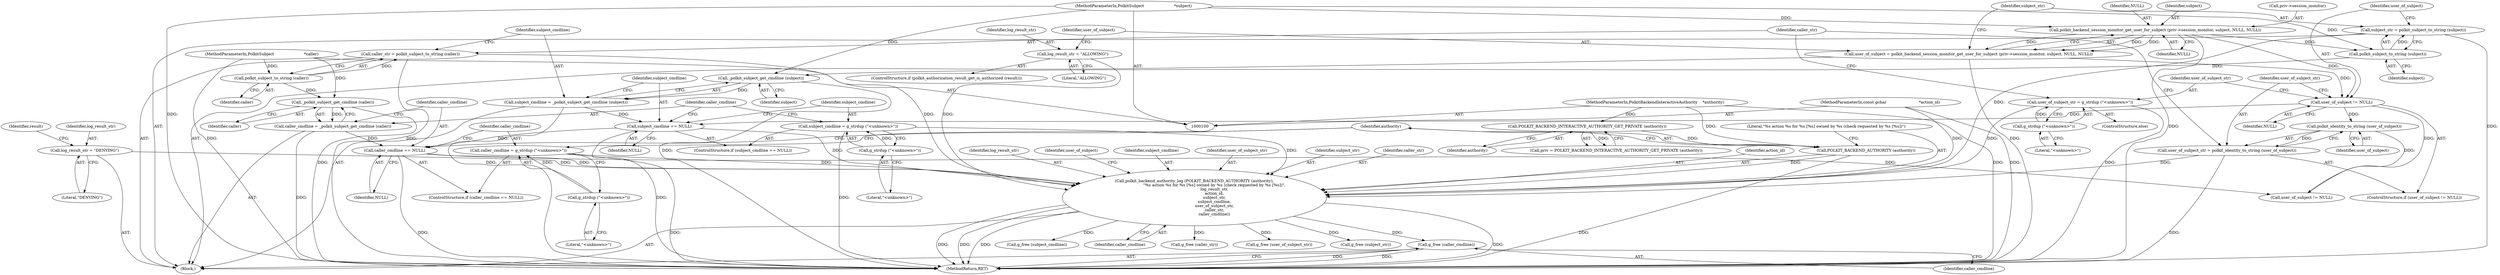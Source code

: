digraph "0_polkit_bc7ffad53643a9c80231fc41f5582d6a8931c32c@API" {
"1000207" [label="(Call,g_free (caller_cmdline))"];
"1000182" [label="(Call,polkit_backend_authority_log (POLKIT_BACKEND_AUTHORITY (authority),\n                                \"%s action %s for %s [%s] owned by %s (check requested by %s [%s])\",\n                                log_result_str,\n                                action_id,\n                                subject_str,\n                                subject_cmdline,\n                                user_of_subject_str,\n                                caller_str,\n                                caller_cmdline))"];
"1000183" [label="(Call,POLKIT_BACKEND_AUTHORITY (authority))"];
"1000117" [label="(Call,POLKIT_BACKEND_INTERACTIVE_AUTHORITY_GET_PRIVATE (authority))"];
"1000101" [label="(MethodParameterIn,PolkitBackendInteractiveAuthority    *authority)"];
"1000125" [label="(Call,log_result_str = \"ALLOWING\")"];
"1000119" [label="(Call,log_result_str = \"DENYING\")"];
"1000102" [label="(MethodParameterIn,const gchar                          *action_id)"];
"1000137" [label="(Call,subject_str = polkit_subject_to_string (subject))"];
"1000139" [label="(Call,polkit_subject_to_string (subject))"];
"1000130" [label="(Call,polkit_backend_session_monitor_get_user_for_subject (priv->session_monitor, subject, NULL, NULL))"];
"1000103" [label="(MethodParameterIn,PolkitSubject                        *subject)"];
"1000163" [label="(Call,subject_cmdline == NULL)"];
"1000158" [label="(Call,subject_cmdline = _polkit_subject_get_cmdline (subject))"];
"1000160" [label="(Call,_polkit_subject_get_cmdline (subject))"];
"1000142" [label="(Call,user_of_subject != NULL)"];
"1000128" [label="(Call,user_of_subject = polkit_backend_session_monitor_get_user_for_subject (priv->session_monitor, subject, NULL, NULL))"];
"1000166" [label="(Call,subject_cmdline = g_strdup (\"<unknown>\"))"];
"1000168" [label="(Call,g_strdup (\"<unknown>\"))"];
"1000150" [label="(Call,user_of_subject_str = g_strdup (\"<unknown>\"))"];
"1000152" [label="(Call,g_strdup (\"<unknown>\"))"];
"1000145" [label="(Call,user_of_subject_str = polkit_identity_to_string (user_of_subject))"];
"1000147" [label="(Call,polkit_identity_to_string (user_of_subject))"];
"1000154" [label="(Call,caller_str = polkit_subject_to_string (caller))"];
"1000156" [label="(Call,polkit_subject_to_string (caller))"];
"1000104" [label="(MethodParameterIn,PolkitSubject                        *caller)"];
"1000178" [label="(Call,caller_cmdline = g_strdup (\"<unknown>\"))"];
"1000180" [label="(Call,g_strdup (\"<unknown>\"))"];
"1000175" [label="(Call,caller_cmdline == NULL)"];
"1000170" [label="(Call,caller_cmdline = _polkit_subject_get_cmdline (caller))"];
"1000172" [label="(Call,_polkit_subject_get_cmdline (caller))"];
"1000182" [label="(Call,polkit_backend_authority_log (POLKIT_BACKEND_AUTHORITY (authority),\n                                \"%s action %s for %s [%s] owned by %s (check requested by %s [%s])\",\n                                log_result_str,\n                                action_id,\n                                subject_str,\n                                subject_cmdline,\n                                user_of_subject_str,\n                                caller_str,\n                                caller_cmdline))"];
"1000128" [label="(Call,user_of_subject = polkit_backend_session_monitor_get_user_for_subject (priv->session_monitor, subject, NULL, NULL))"];
"1000151" [label="(Identifier,user_of_subject_str)"];
"1000186" [label="(Identifier,log_result_str)"];
"1000137" [label="(Call,subject_str = polkit_subject_to_string (subject))"];
"1000117" [label="(Call,POLKIT_BACKEND_INTERACTIVE_AUTHORITY_GET_PRIVATE (authority))"];
"1000141" [label="(ControlStructure,if (user_of_subject != NULL))"];
"1000156" [label="(Call,polkit_subject_to_string (caller))"];
"1000118" [label="(Identifier,authority)"];
"1000146" [label="(Identifier,user_of_subject_str)"];
"1000124" [label="(Identifier,result)"];
"1000178" [label="(Call,caller_cmdline = g_strdup (\"<unknown>\"))"];
"1000162" [label="(ControlStructure,if (subject_cmdline == NULL))"];
"1000195" [label="(Identifier,user_of_subject)"];
"1000154" [label="(Call,caller_str = polkit_subject_to_string (caller))"];
"1000115" [label="(Call,priv = POLKIT_BACKEND_INTERACTIVE_AUTHORITY_GET_PRIVATE (authority))"];
"1000179" [label="(Identifier,caller_cmdline)"];
"1000176" [label="(Identifier,caller_cmdline)"];
"1000170" [label="(Call,caller_cmdline = _polkit_subject_get_cmdline (caller))"];
"1000145" [label="(Call,user_of_subject_str = polkit_identity_to_string (user_of_subject))"];
"1000209" [label="(MethodReturn,RET)"];
"1000144" [label="(Identifier,NULL)"];
"1000126" [label="(Identifier,log_result_str)"];
"1000177" [label="(Identifier,NULL)"];
"1000143" [label="(Identifier,user_of_subject)"];
"1000167" [label="(Identifier,subject_cmdline)"];
"1000205" [label="(Call,g_free (subject_cmdline))"];
"1000171" [label="(Identifier,caller_cmdline)"];
"1000189" [label="(Identifier,subject_cmdline)"];
"1000120" [label="(Identifier,log_result_str)"];
"1000161" [label="(Identifier,subject)"];
"1000142" [label="(Call,user_of_subject != NULL)"];
"1000164" [label="(Identifier,subject_cmdline)"];
"1000119" [label="(Call,log_result_str = \"DENYING\")"];
"1000136" [label="(Identifier,NULL)"];
"1000160" [label="(Call,_polkit_subject_get_cmdline (subject))"];
"1000169" [label="(Literal,\"<unknown>\")"];
"1000168" [label="(Call,g_strdup (\"<unknown>\"))"];
"1000102" [label="(MethodParameterIn,const gchar                          *action_id)"];
"1000149" [label="(ControlStructure,else)"];
"1000192" [label="(Identifier,caller_cmdline)"];
"1000175" [label="(Call,caller_cmdline == NULL)"];
"1000122" [label="(ControlStructure,if (polkit_authorization_result_get_is_authorized (result)))"];
"1000130" [label="(Call,polkit_backend_session_monitor_get_user_for_subject (priv->session_monitor, subject, NULL, NULL))"];
"1000155" [label="(Identifier,caller_str)"];
"1000157" [label="(Identifier,caller)"];
"1000104" [label="(MethodParameterIn,PolkitSubject                        *caller)"];
"1000190" [label="(Identifier,user_of_subject_str)"];
"1000101" [label="(MethodParameterIn,PolkitBackendInteractiveAuthority    *authority)"];
"1000148" [label="(Identifier,user_of_subject)"];
"1000147" [label="(Call,polkit_identity_to_string (user_of_subject))"];
"1000183" [label="(Call,POLKIT_BACKEND_AUTHORITY (authority))"];
"1000153" [label="(Literal,\"<unknown>\")"];
"1000131" [label="(Call,priv->session_monitor)"];
"1000127" [label="(Literal,\"ALLOWING\")"];
"1000103" [label="(MethodParameterIn,PolkitSubject                        *subject)"];
"1000106" [label="(Block,)"];
"1000134" [label="(Identifier,subject)"];
"1000152" [label="(Call,g_strdup (\"<unknown>\"))"];
"1000174" [label="(ControlStructure,if (caller_cmdline == NULL))"];
"1000150" [label="(Call,user_of_subject_str = g_strdup (\"<unknown>\"))"];
"1000158" [label="(Call,subject_cmdline = _polkit_subject_get_cmdline (subject))"];
"1000208" [label="(Identifier,caller_cmdline)"];
"1000121" [label="(Literal,\"DENYING\")"];
"1000139" [label="(Call,polkit_subject_to_string (subject))"];
"1000166" [label="(Call,subject_cmdline = g_strdup (\"<unknown>\"))"];
"1000188" [label="(Identifier,subject_str)"];
"1000191" [label="(Identifier,caller_str)"];
"1000194" [label="(Call,user_of_subject != NULL)"];
"1000180" [label="(Call,g_strdup (\"<unknown>\"))"];
"1000140" [label="(Identifier,subject)"];
"1000165" [label="(Identifier,NULL)"];
"1000184" [label="(Identifier,authority)"];
"1000138" [label="(Identifier,subject_str)"];
"1000135" [label="(Identifier,NULL)"];
"1000203" [label="(Call,g_free (caller_str))"];
"1000129" [label="(Identifier,user_of_subject)"];
"1000207" [label="(Call,g_free (caller_cmdline))"];
"1000159" [label="(Identifier,subject_cmdline)"];
"1000187" [label="(Identifier,action_id)"];
"1000125" [label="(Call,log_result_str = \"ALLOWING\")"];
"1000163" [label="(Call,subject_cmdline == NULL)"];
"1000201" [label="(Call,g_free (user_of_subject_str))"];
"1000173" [label="(Identifier,caller)"];
"1000172" [label="(Call,_polkit_subject_get_cmdline (caller))"];
"1000185" [label="(Literal,\"%s action %s for %s [%s] owned by %s (check requested by %s [%s])\")"];
"1000199" [label="(Call,g_free (subject_str))"];
"1000181" [label="(Literal,\"<unknown>\")"];
"1000207" -> "1000106"  [label="AST: "];
"1000207" -> "1000208"  [label="CFG: "];
"1000208" -> "1000207"  [label="AST: "];
"1000209" -> "1000207"  [label="CFG: "];
"1000207" -> "1000209"  [label="DDG: "];
"1000207" -> "1000209"  [label="DDG: "];
"1000182" -> "1000207"  [label="DDG: "];
"1000182" -> "1000106"  [label="AST: "];
"1000182" -> "1000192"  [label="CFG: "];
"1000183" -> "1000182"  [label="AST: "];
"1000185" -> "1000182"  [label="AST: "];
"1000186" -> "1000182"  [label="AST: "];
"1000187" -> "1000182"  [label="AST: "];
"1000188" -> "1000182"  [label="AST: "];
"1000189" -> "1000182"  [label="AST: "];
"1000190" -> "1000182"  [label="AST: "];
"1000191" -> "1000182"  [label="AST: "];
"1000192" -> "1000182"  [label="AST: "];
"1000195" -> "1000182"  [label="CFG: "];
"1000182" -> "1000209"  [label="DDG: "];
"1000182" -> "1000209"  [label="DDG: "];
"1000182" -> "1000209"  [label="DDG: "];
"1000182" -> "1000209"  [label="DDG: "];
"1000183" -> "1000182"  [label="DDG: "];
"1000125" -> "1000182"  [label="DDG: "];
"1000119" -> "1000182"  [label="DDG: "];
"1000102" -> "1000182"  [label="DDG: "];
"1000137" -> "1000182"  [label="DDG: "];
"1000163" -> "1000182"  [label="DDG: "];
"1000166" -> "1000182"  [label="DDG: "];
"1000150" -> "1000182"  [label="DDG: "];
"1000145" -> "1000182"  [label="DDG: "];
"1000154" -> "1000182"  [label="DDG: "];
"1000178" -> "1000182"  [label="DDG: "];
"1000175" -> "1000182"  [label="DDG: "];
"1000182" -> "1000199"  [label="DDG: "];
"1000182" -> "1000201"  [label="DDG: "];
"1000182" -> "1000203"  [label="DDG: "];
"1000182" -> "1000205"  [label="DDG: "];
"1000183" -> "1000184"  [label="CFG: "];
"1000184" -> "1000183"  [label="AST: "];
"1000185" -> "1000183"  [label="CFG: "];
"1000183" -> "1000209"  [label="DDG: "];
"1000117" -> "1000183"  [label="DDG: "];
"1000101" -> "1000183"  [label="DDG: "];
"1000117" -> "1000115"  [label="AST: "];
"1000117" -> "1000118"  [label="CFG: "];
"1000118" -> "1000117"  [label="AST: "];
"1000115" -> "1000117"  [label="CFG: "];
"1000117" -> "1000115"  [label="DDG: "];
"1000101" -> "1000117"  [label="DDG: "];
"1000101" -> "1000100"  [label="AST: "];
"1000101" -> "1000209"  [label="DDG: "];
"1000125" -> "1000122"  [label="AST: "];
"1000125" -> "1000127"  [label="CFG: "];
"1000126" -> "1000125"  [label="AST: "];
"1000127" -> "1000125"  [label="AST: "];
"1000129" -> "1000125"  [label="CFG: "];
"1000119" -> "1000106"  [label="AST: "];
"1000119" -> "1000121"  [label="CFG: "];
"1000120" -> "1000119"  [label="AST: "];
"1000121" -> "1000119"  [label="AST: "];
"1000124" -> "1000119"  [label="CFG: "];
"1000102" -> "1000100"  [label="AST: "];
"1000102" -> "1000209"  [label="DDG: "];
"1000137" -> "1000106"  [label="AST: "];
"1000137" -> "1000139"  [label="CFG: "];
"1000138" -> "1000137"  [label="AST: "];
"1000139" -> "1000137"  [label="AST: "];
"1000143" -> "1000137"  [label="CFG: "];
"1000137" -> "1000209"  [label="DDG: "];
"1000139" -> "1000137"  [label="DDG: "];
"1000139" -> "1000140"  [label="CFG: "];
"1000140" -> "1000139"  [label="AST: "];
"1000130" -> "1000139"  [label="DDG: "];
"1000103" -> "1000139"  [label="DDG: "];
"1000139" -> "1000160"  [label="DDG: "];
"1000130" -> "1000128"  [label="AST: "];
"1000130" -> "1000136"  [label="CFG: "];
"1000131" -> "1000130"  [label="AST: "];
"1000134" -> "1000130"  [label="AST: "];
"1000135" -> "1000130"  [label="AST: "];
"1000136" -> "1000130"  [label="AST: "];
"1000128" -> "1000130"  [label="CFG: "];
"1000130" -> "1000209"  [label="DDG: "];
"1000130" -> "1000128"  [label="DDG: "];
"1000130" -> "1000128"  [label="DDG: "];
"1000130" -> "1000128"  [label="DDG: "];
"1000103" -> "1000130"  [label="DDG: "];
"1000130" -> "1000142"  [label="DDG: "];
"1000103" -> "1000100"  [label="AST: "];
"1000103" -> "1000209"  [label="DDG: "];
"1000103" -> "1000160"  [label="DDG: "];
"1000163" -> "1000162"  [label="AST: "];
"1000163" -> "1000165"  [label="CFG: "];
"1000164" -> "1000163"  [label="AST: "];
"1000165" -> "1000163"  [label="AST: "];
"1000167" -> "1000163"  [label="CFG: "];
"1000171" -> "1000163"  [label="CFG: "];
"1000163" -> "1000209"  [label="DDG: "];
"1000158" -> "1000163"  [label="DDG: "];
"1000142" -> "1000163"  [label="DDG: "];
"1000163" -> "1000175"  [label="DDG: "];
"1000158" -> "1000106"  [label="AST: "];
"1000158" -> "1000160"  [label="CFG: "];
"1000159" -> "1000158"  [label="AST: "];
"1000160" -> "1000158"  [label="AST: "];
"1000164" -> "1000158"  [label="CFG: "];
"1000158" -> "1000209"  [label="DDG: "];
"1000160" -> "1000158"  [label="DDG: "];
"1000160" -> "1000161"  [label="CFG: "];
"1000161" -> "1000160"  [label="AST: "];
"1000160" -> "1000209"  [label="DDG: "];
"1000142" -> "1000141"  [label="AST: "];
"1000142" -> "1000144"  [label="CFG: "];
"1000143" -> "1000142"  [label="AST: "];
"1000144" -> "1000142"  [label="AST: "];
"1000146" -> "1000142"  [label="CFG: "];
"1000151" -> "1000142"  [label="CFG: "];
"1000128" -> "1000142"  [label="DDG: "];
"1000142" -> "1000147"  [label="DDG: "];
"1000142" -> "1000194"  [label="DDG: "];
"1000128" -> "1000106"  [label="AST: "];
"1000129" -> "1000128"  [label="AST: "];
"1000138" -> "1000128"  [label="CFG: "];
"1000128" -> "1000209"  [label="DDG: "];
"1000166" -> "1000162"  [label="AST: "];
"1000166" -> "1000168"  [label="CFG: "];
"1000167" -> "1000166"  [label="AST: "];
"1000168" -> "1000166"  [label="AST: "];
"1000171" -> "1000166"  [label="CFG: "];
"1000166" -> "1000209"  [label="DDG: "];
"1000168" -> "1000166"  [label="DDG: "];
"1000168" -> "1000169"  [label="CFG: "];
"1000169" -> "1000168"  [label="AST: "];
"1000150" -> "1000149"  [label="AST: "];
"1000150" -> "1000152"  [label="CFG: "];
"1000151" -> "1000150"  [label="AST: "];
"1000152" -> "1000150"  [label="AST: "];
"1000155" -> "1000150"  [label="CFG: "];
"1000150" -> "1000209"  [label="DDG: "];
"1000152" -> "1000150"  [label="DDG: "];
"1000152" -> "1000153"  [label="CFG: "];
"1000153" -> "1000152"  [label="AST: "];
"1000145" -> "1000141"  [label="AST: "];
"1000145" -> "1000147"  [label="CFG: "];
"1000146" -> "1000145"  [label="AST: "];
"1000147" -> "1000145"  [label="AST: "];
"1000155" -> "1000145"  [label="CFG: "];
"1000145" -> "1000209"  [label="DDG: "];
"1000147" -> "1000145"  [label="DDG: "];
"1000147" -> "1000148"  [label="CFG: "];
"1000148" -> "1000147"  [label="AST: "];
"1000147" -> "1000194"  [label="DDG: "];
"1000154" -> "1000106"  [label="AST: "];
"1000154" -> "1000156"  [label="CFG: "];
"1000155" -> "1000154"  [label="AST: "];
"1000156" -> "1000154"  [label="AST: "];
"1000159" -> "1000154"  [label="CFG: "];
"1000154" -> "1000209"  [label="DDG: "];
"1000156" -> "1000154"  [label="DDG: "];
"1000156" -> "1000157"  [label="CFG: "];
"1000157" -> "1000156"  [label="AST: "];
"1000104" -> "1000156"  [label="DDG: "];
"1000156" -> "1000172"  [label="DDG: "];
"1000104" -> "1000100"  [label="AST: "];
"1000104" -> "1000209"  [label="DDG: "];
"1000104" -> "1000172"  [label="DDG: "];
"1000178" -> "1000174"  [label="AST: "];
"1000178" -> "1000180"  [label="CFG: "];
"1000179" -> "1000178"  [label="AST: "];
"1000180" -> "1000178"  [label="AST: "];
"1000184" -> "1000178"  [label="CFG: "];
"1000178" -> "1000209"  [label="DDG: "];
"1000180" -> "1000178"  [label="DDG: "];
"1000180" -> "1000181"  [label="CFG: "];
"1000181" -> "1000180"  [label="AST: "];
"1000175" -> "1000174"  [label="AST: "];
"1000175" -> "1000177"  [label="CFG: "];
"1000176" -> "1000175"  [label="AST: "];
"1000177" -> "1000175"  [label="AST: "];
"1000179" -> "1000175"  [label="CFG: "];
"1000184" -> "1000175"  [label="CFG: "];
"1000175" -> "1000209"  [label="DDG: "];
"1000170" -> "1000175"  [label="DDG: "];
"1000175" -> "1000194"  [label="DDG: "];
"1000170" -> "1000106"  [label="AST: "];
"1000170" -> "1000172"  [label="CFG: "];
"1000171" -> "1000170"  [label="AST: "];
"1000172" -> "1000170"  [label="AST: "];
"1000176" -> "1000170"  [label="CFG: "];
"1000170" -> "1000209"  [label="DDG: "];
"1000172" -> "1000170"  [label="DDG: "];
"1000172" -> "1000173"  [label="CFG: "];
"1000173" -> "1000172"  [label="AST: "];
"1000172" -> "1000209"  [label="DDG: "];
}
